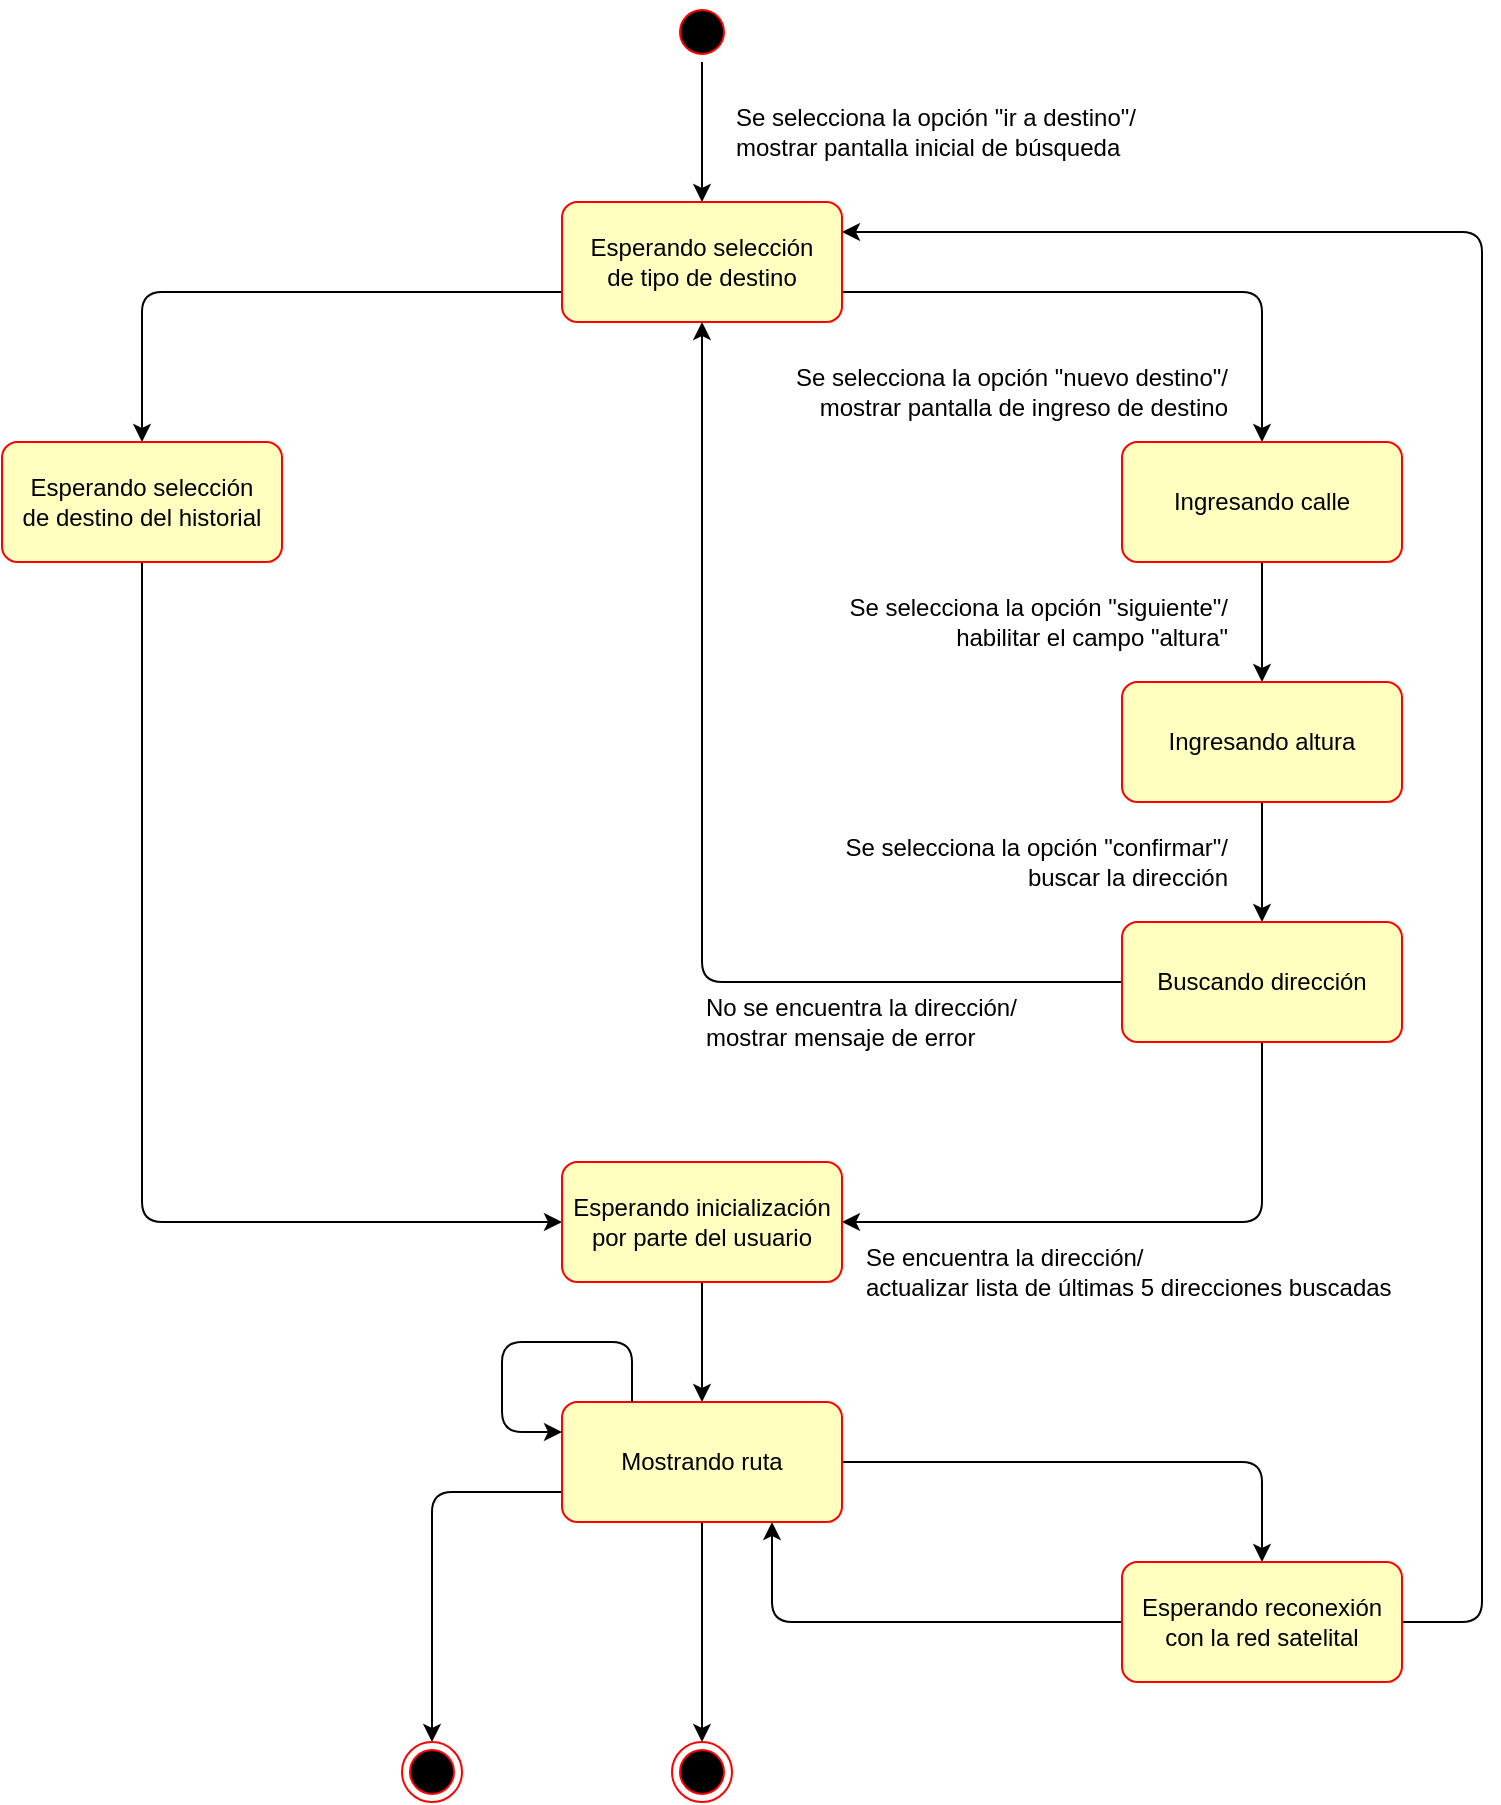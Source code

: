 <mxfile version="13.8.0" type="github">
  <diagram id="p_yJs_PU4BblGnHtxme5" name="Page-1">
    <mxGraphModel dx="731" dy="757" grid="1" gridSize="10" guides="1" tooltips="1" connect="1" arrows="1" fold="1" page="1" pageScale="1" pageWidth="850" pageHeight="1100" math="0" shadow="0">
      <root>
        <mxCell id="0" />
        <mxCell id="1" parent="0" />
        <mxCell id="P3BfVfnYGwRnjwojywNf-16" style="edgeStyle=orthogonalEdgeStyle;orthogonalLoop=1;jettySize=auto;html=1;entryX=0.5;entryY=0;entryDx=0;entryDy=0;exitX=1;exitY=0.75;exitDx=0;exitDy=0;rounded=1;" edge="1" parent="1" source="P3BfVfnYGwRnjwojywNf-3" target="P3BfVfnYGwRnjwojywNf-11">
          <mxGeometry relative="1" as="geometry">
            <Array as="points">
              <mxPoint x="680" y="245" />
            </Array>
          </mxGeometry>
        </mxCell>
        <mxCell id="P3BfVfnYGwRnjwojywNf-21" style="edgeStyle=orthogonalEdgeStyle;orthogonalLoop=1;jettySize=auto;html=1;entryX=0.5;entryY=0;entryDx=0;entryDy=0;exitX=0;exitY=0.75;exitDx=0;exitDy=0;rounded=1;" edge="1" parent="1" source="P3BfVfnYGwRnjwojywNf-3" target="P3BfVfnYGwRnjwojywNf-10">
          <mxGeometry relative="1" as="geometry">
            <Array as="points">
              <mxPoint x="120" y="245" />
            </Array>
          </mxGeometry>
        </mxCell>
        <mxCell id="P3BfVfnYGwRnjwojywNf-3" value="&lt;div&gt;Esperando selección&lt;/div&gt;&lt;div&gt;de tipo de destino&lt;br&gt;&lt;/div&gt;" style="rounded=1;whiteSpace=wrap;html=1;arcSize=13;fontColor=#000000;fillColor=#ffffc0;strokeColor=#ff0000;" vertex="1" parent="1">
          <mxGeometry x="330" y="200" width="140" height="60" as="geometry" />
        </mxCell>
        <mxCell id="P3BfVfnYGwRnjwojywNf-7" style="edgeStyle=orthogonalEdgeStyle;rounded=0;orthogonalLoop=1;jettySize=auto;html=1;entryX=0.5;entryY=0;entryDx=0;entryDy=0;" edge="1" parent="1" source="P3BfVfnYGwRnjwojywNf-5" target="P3BfVfnYGwRnjwojywNf-3">
          <mxGeometry relative="1" as="geometry" />
        </mxCell>
        <mxCell id="P3BfVfnYGwRnjwojywNf-5" value="" style="ellipse;html=1;shape=startState;fillColor=#000000;strokeColor=#ff0000;" vertex="1" parent="1">
          <mxGeometry x="385" y="100" width="30" height="30" as="geometry" />
        </mxCell>
        <mxCell id="P3BfVfnYGwRnjwojywNf-20" style="edgeStyle=orthogonalEdgeStyle;orthogonalLoop=1;jettySize=auto;html=1;entryX=0;entryY=0.5;entryDx=0;entryDy=0;rounded=1;" edge="1" parent="1" source="P3BfVfnYGwRnjwojywNf-10" target="P3BfVfnYGwRnjwojywNf-14">
          <mxGeometry relative="1" as="geometry">
            <Array as="points">
              <mxPoint x="120" y="710" />
            </Array>
          </mxGeometry>
        </mxCell>
        <mxCell id="P3BfVfnYGwRnjwojywNf-10" value="&lt;div&gt;Esperando selección&lt;/div&gt;&lt;div&gt;de destino del historial&lt;br&gt;&lt;/div&gt;" style="rounded=1;whiteSpace=wrap;html=1;arcSize=13;fontColor=#000000;fillColor=#ffffc0;strokeColor=#ff0000;" vertex="1" parent="1">
          <mxGeometry x="50" y="320" width="140" height="60" as="geometry" />
        </mxCell>
        <mxCell id="P3BfVfnYGwRnjwojywNf-17" style="edgeStyle=orthogonalEdgeStyle;rounded=0;orthogonalLoop=1;jettySize=auto;html=1;entryX=0.5;entryY=0;entryDx=0;entryDy=0;" edge="1" parent="1" source="P3BfVfnYGwRnjwojywNf-11" target="P3BfVfnYGwRnjwojywNf-12">
          <mxGeometry relative="1" as="geometry" />
        </mxCell>
        <mxCell id="P3BfVfnYGwRnjwojywNf-11" value="Ingresando calle" style="rounded=1;whiteSpace=wrap;html=1;arcSize=13;fontColor=#000000;fillColor=#ffffc0;strokeColor=#ff0000;" vertex="1" parent="1">
          <mxGeometry x="610" y="320" width="140" height="60" as="geometry" />
        </mxCell>
        <mxCell id="P3BfVfnYGwRnjwojywNf-18" style="edgeStyle=orthogonalEdgeStyle;rounded=0;orthogonalLoop=1;jettySize=auto;html=1;entryX=0.5;entryY=0;entryDx=0;entryDy=0;" edge="1" parent="1" source="P3BfVfnYGwRnjwojywNf-12" target="P3BfVfnYGwRnjwojywNf-13">
          <mxGeometry relative="1" as="geometry" />
        </mxCell>
        <mxCell id="P3BfVfnYGwRnjwojywNf-12" value="Ingresando altura" style="rounded=1;whiteSpace=wrap;html=1;arcSize=13;fontColor=#000000;fillColor=#ffffc0;strokeColor=#ff0000;" vertex="1" parent="1">
          <mxGeometry x="610" y="440" width="140" height="60" as="geometry" />
        </mxCell>
        <mxCell id="P3BfVfnYGwRnjwojywNf-19" style="edgeStyle=orthogonalEdgeStyle;orthogonalLoop=1;jettySize=auto;html=1;entryX=1;entryY=0.5;entryDx=0;entryDy=0;rounded=1;" edge="1" parent="1" source="P3BfVfnYGwRnjwojywNf-13" target="P3BfVfnYGwRnjwojywNf-14">
          <mxGeometry relative="1" as="geometry">
            <Array as="points">
              <mxPoint x="680" y="710" />
            </Array>
          </mxGeometry>
        </mxCell>
        <mxCell id="P3BfVfnYGwRnjwojywNf-39" style="edgeStyle=orthogonalEdgeStyle;rounded=1;orthogonalLoop=1;jettySize=auto;html=1;entryX=0.5;entryY=1;entryDx=0;entryDy=0;" edge="1" parent="1" source="P3BfVfnYGwRnjwojywNf-13" target="P3BfVfnYGwRnjwojywNf-3">
          <mxGeometry relative="1" as="geometry" />
        </mxCell>
        <mxCell id="P3BfVfnYGwRnjwojywNf-13" value="Buscando dirección" style="rounded=1;whiteSpace=wrap;html=1;arcSize=13;fontColor=#000000;fillColor=#ffffc0;strokeColor=#ff0000;" vertex="1" parent="1">
          <mxGeometry x="610" y="560" width="140" height="60" as="geometry" />
        </mxCell>
        <mxCell id="P3BfVfnYGwRnjwojywNf-22" style="edgeStyle=orthogonalEdgeStyle;rounded=0;orthogonalLoop=1;jettySize=auto;html=1;entryX=0.5;entryY=0;entryDx=0;entryDy=0;" edge="1" parent="1" source="P3BfVfnYGwRnjwojywNf-14" target="P3BfVfnYGwRnjwojywNf-15">
          <mxGeometry relative="1" as="geometry" />
        </mxCell>
        <mxCell id="P3BfVfnYGwRnjwojywNf-14" value="&lt;div&gt;Esperando inicialización&lt;/div&gt;&lt;div&gt;por parte del usuario&lt;br&gt;&lt;/div&gt;" style="rounded=1;whiteSpace=wrap;html=1;arcSize=13;fontColor=#000000;fillColor=#ffffc0;strokeColor=#ff0000;" vertex="1" parent="1">
          <mxGeometry x="330" y="680" width="140" height="60" as="geometry" />
        </mxCell>
        <mxCell id="P3BfVfnYGwRnjwojywNf-24" style="edgeStyle=orthogonalEdgeStyle;orthogonalLoop=1;jettySize=auto;html=1;entryX=0.5;entryY=0;entryDx=0;entryDy=0;rounded=1;" edge="1" parent="1" source="P3BfVfnYGwRnjwojywNf-15" target="P3BfVfnYGwRnjwojywNf-23">
          <mxGeometry relative="1" as="geometry" />
        </mxCell>
        <mxCell id="P3BfVfnYGwRnjwojywNf-29" style="edgeStyle=orthogonalEdgeStyle;rounded=0;orthogonalLoop=1;jettySize=auto;html=1;" edge="1" parent="1" source="P3BfVfnYGwRnjwojywNf-15">
          <mxGeometry relative="1" as="geometry">
            <mxPoint x="400" y="970" as="targetPoint" />
          </mxGeometry>
        </mxCell>
        <mxCell id="P3BfVfnYGwRnjwojywNf-32" style="edgeStyle=orthogonalEdgeStyle;rounded=1;orthogonalLoop=1;jettySize=auto;html=1;entryX=0.5;entryY=0;entryDx=0;entryDy=0;exitX=0;exitY=0.75;exitDx=0;exitDy=0;" edge="1" parent="1" source="P3BfVfnYGwRnjwojywNf-15" target="P3BfVfnYGwRnjwojywNf-31">
          <mxGeometry relative="1" as="geometry">
            <Array as="points">
              <mxPoint x="265" y="845" />
            </Array>
          </mxGeometry>
        </mxCell>
        <mxCell id="P3BfVfnYGwRnjwojywNf-15" value="Mostrando ruta" style="rounded=1;whiteSpace=wrap;html=1;arcSize=13;fontColor=#000000;fillColor=#ffffc0;strokeColor=#ff0000;" vertex="1" parent="1">
          <mxGeometry x="330" y="800" width="140" height="60" as="geometry" />
        </mxCell>
        <mxCell id="P3BfVfnYGwRnjwojywNf-26" style="edgeStyle=orthogonalEdgeStyle;orthogonalLoop=1;jettySize=auto;html=1;entryX=0.75;entryY=1;entryDx=0;entryDy=0;rounded=1;" edge="1" parent="1" source="P3BfVfnYGwRnjwojywNf-23" target="P3BfVfnYGwRnjwojywNf-15">
          <mxGeometry relative="1" as="geometry" />
        </mxCell>
        <mxCell id="P3BfVfnYGwRnjwojywNf-27" style="edgeStyle=orthogonalEdgeStyle;orthogonalLoop=1;jettySize=auto;html=1;entryX=1;entryY=0.25;entryDx=0;entryDy=0;rounded=1;" edge="1" parent="1" source="P3BfVfnYGwRnjwojywNf-23" target="P3BfVfnYGwRnjwojywNf-3">
          <mxGeometry relative="1" as="geometry">
            <Array as="points">
              <mxPoint x="790" y="910" />
              <mxPoint x="790" y="215" />
            </Array>
          </mxGeometry>
        </mxCell>
        <mxCell id="P3BfVfnYGwRnjwojywNf-23" value="&lt;div&gt;Esperando reconexión&lt;/div&gt;con la red satelital" style="rounded=1;whiteSpace=wrap;html=1;arcSize=13;fontColor=#000000;fillColor=#ffffc0;strokeColor=#ff0000;" vertex="1" parent="1">
          <mxGeometry x="610" y="880" width="140" height="60" as="geometry" />
        </mxCell>
        <mxCell id="P3BfVfnYGwRnjwojywNf-28" value="" style="ellipse;html=1;shape=endState;fillColor=#000000;strokeColor=#ff0000;" vertex="1" parent="1">
          <mxGeometry x="385" y="970" width="30" height="30" as="geometry" />
        </mxCell>
        <mxCell id="P3BfVfnYGwRnjwojywNf-30" style="edgeStyle=orthogonalEdgeStyle;rounded=1;orthogonalLoop=1;jettySize=auto;html=1;entryX=0;entryY=0.25;entryDx=0;entryDy=0;" edge="1" parent="1" target="P3BfVfnYGwRnjwojywNf-15">
          <mxGeometry relative="1" as="geometry">
            <mxPoint x="365" y="800" as="sourcePoint" />
            <Array as="points">
              <mxPoint x="365" y="770" />
              <mxPoint x="300" y="770" />
              <mxPoint x="300" y="815" />
            </Array>
          </mxGeometry>
        </mxCell>
        <mxCell id="P3BfVfnYGwRnjwojywNf-31" value="" style="ellipse;html=1;shape=endState;fillColor=#000000;strokeColor=#ff0000;" vertex="1" parent="1">
          <mxGeometry x="250" y="970" width="30" height="30" as="geometry" />
        </mxCell>
        <mxCell id="P3BfVfnYGwRnjwojywNf-33" value="&lt;div align=&quot;left&quot;&gt;Se selecciona la opción &quot;ir a destino&quot;/&lt;/div&gt;&lt;div align=&quot;left&quot;&gt;mostrar pantalla inicial de búsqueda&lt;br&gt;&lt;/div&gt;" style="text;html=1;strokeColor=none;fillColor=none;align=left;verticalAlign=middle;whiteSpace=wrap;rounded=0;" vertex="1" parent="1">
          <mxGeometry x="415" y="150" width="235" height="30" as="geometry" />
        </mxCell>
        <mxCell id="P3BfVfnYGwRnjwojywNf-34" value="&lt;div align=&quot;right&quot;&gt;Se selecciona la opción &quot;nuevo destino&quot;/&lt;/div&gt;&lt;div align=&quot;right&quot;&gt;mostrar pantalla de ingreso de destino&lt;br&gt;&lt;/div&gt;" style="text;html=1;strokeColor=none;fillColor=none;align=right;verticalAlign=middle;whiteSpace=wrap;rounded=0;" vertex="1" parent="1">
          <mxGeometry x="430" y="280" width="235" height="30" as="geometry" />
        </mxCell>
        <mxCell id="P3BfVfnYGwRnjwojywNf-35" value="&lt;div align=&quot;right&quot;&gt;Se selecciona la opción &quot;siguiente&quot;/&lt;/div&gt;&lt;div align=&quot;right&quot;&gt;habilitar el campo &quot;altura&quot;&lt;br&gt;&lt;/div&gt;" style="text;html=1;strokeColor=none;fillColor=none;align=right;verticalAlign=middle;whiteSpace=wrap;rounded=0;" vertex="1" parent="1">
          <mxGeometry x="430" y="390" width="235" height="40" as="geometry" />
        </mxCell>
        <mxCell id="P3BfVfnYGwRnjwojywNf-36" value="&lt;div align=&quot;right&quot;&gt;Se selecciona la opción &quot;confirmar&quot;/&lt;/div&gt;&lt;div align=&quot;right&quot;&gt;buscar la dirección&lt;br&gt;&lt;/div&gt;" style="text;html=1;strokeColor=none;fillColor=none;align=right;verticalAlign=middle;whiteSpace=wrap;rounded=0;" vertex="1" parent="1">
          <mxGeometry x="430" y="510" width="235" height="40" as="geometry" />
        </mxCell>
        <mxCell id="P3BfVfnYGwRnjwojywNf-37" value="&lt;div align=&quot;left&quot;&gt;Se encuentra la dirección/&lt;/div&gt;&lt;div align=&quot;left&quot;&gt;actualizar lista de últimas 5 direcciones buscadas&lt;br&gt;&lt;/div&gt;" style="text;html=1;strokeColor=none;fillColor=none;align=left;verticalAlign=middle;whiteSpace=wrap;rounded=0;" vertex="1" parent="1">
          <mxGeometry x="480" y="710" width="290" height="50" as="geometry" />
        </mxCell>
        <mxCell id="P3BfVfnYGwRnjwojywNf-40" value="&lt;div align=&quot;left&quot;&gt;No se encuentra la dirección/&lt;/div&gt;&lt;div align=&quot;left&quot;&gt;mostrar mensaje de error&lt;br&gt;&lt;/div&gt;" style="text;html=1;strokeColor=none;fillColor=none;align=left;verticalAlign=middle;whiteSpace=wrap;rounded=0;" vertex="1" parent="1">
          <mxGeometry x="400" y="590" width="235" height="40" as="geometry" />
        </mxCell>
      </root>
    </mxGraphModel>
  </diagram>
</mxfile>
